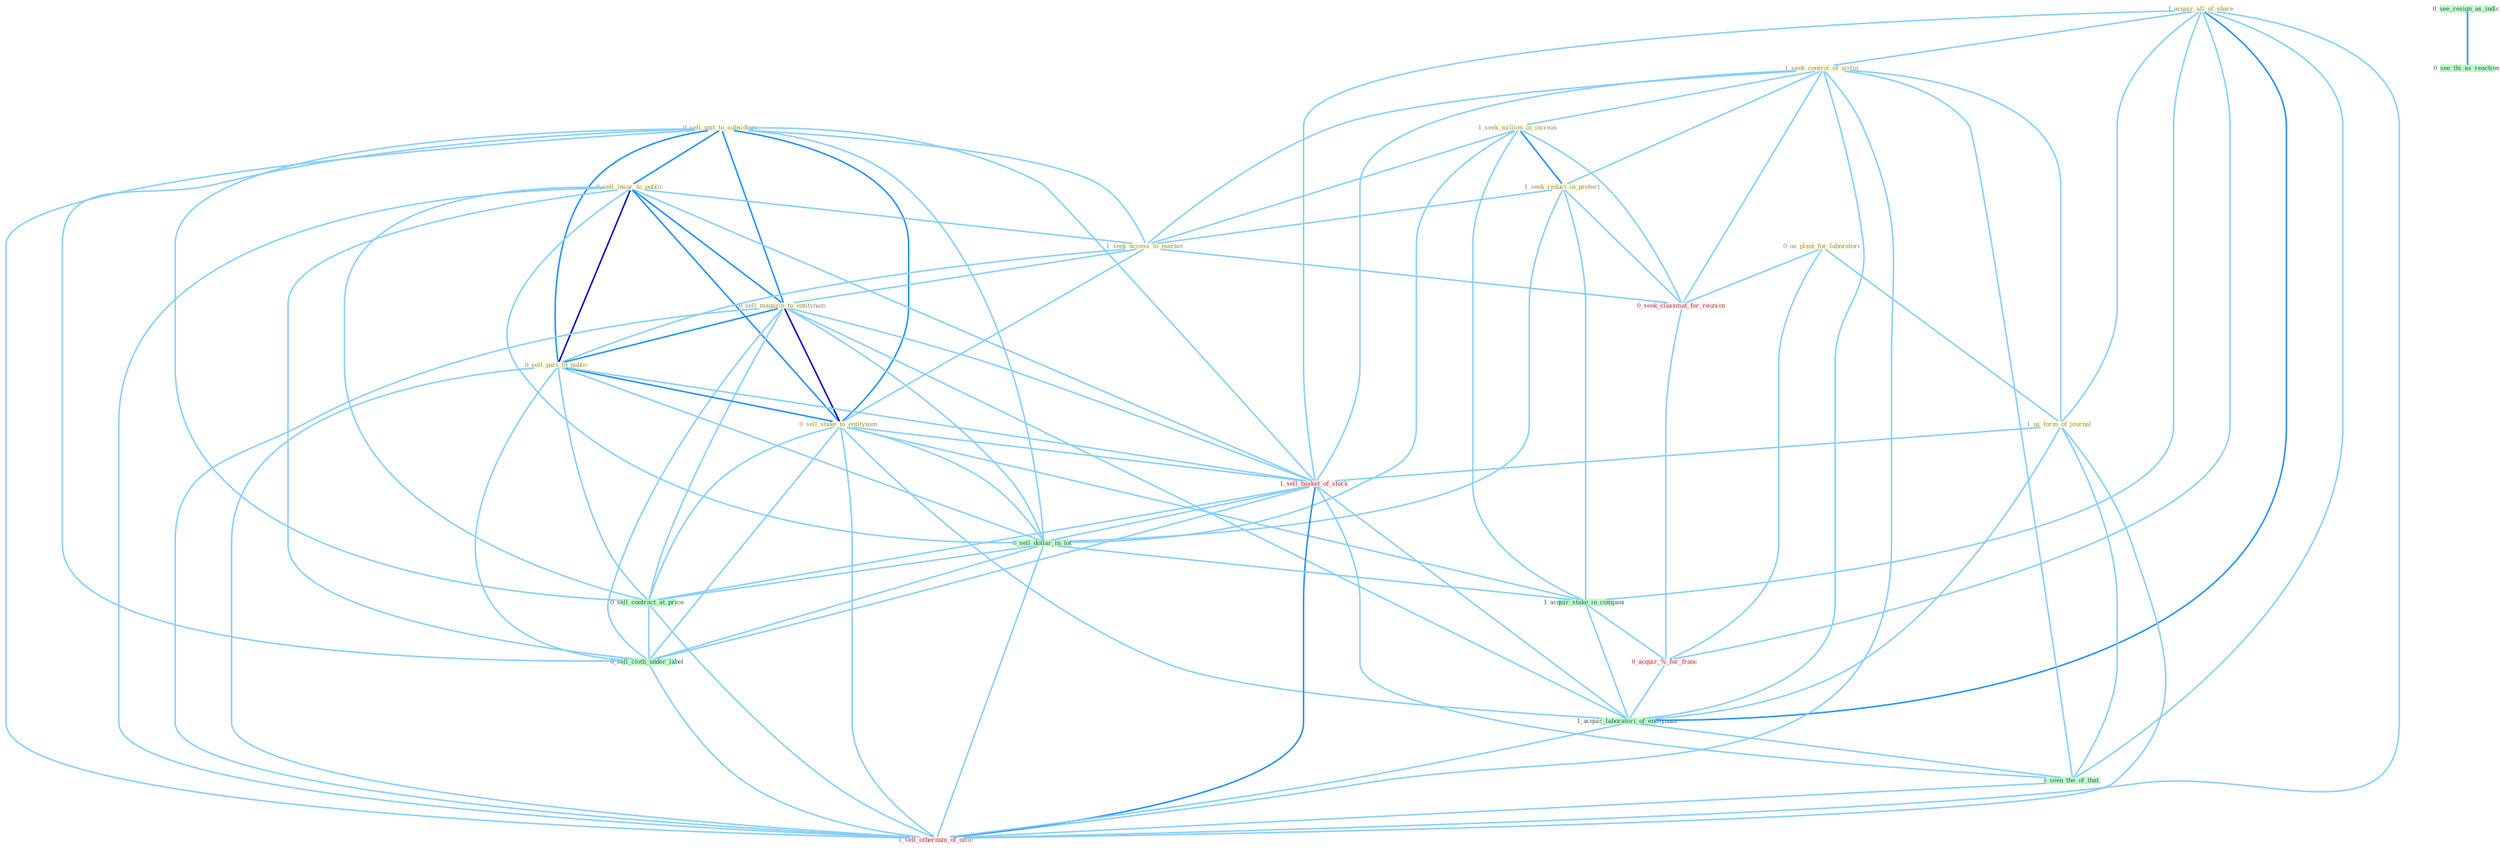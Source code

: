 Graph G{ 
    node
    [shape=polygon,style=filled,width=.5,height=.06,color="#BDFCC9",fixedsize=true,fontsize=4,
    fontcolor="#2f4f4f"];
    {node
    [color="#ffffe0", fontcolor="#8b7d6b"] "0_sell_unit_to_subsidiari " "0_us_plant_for_laboratori " "0_sell_insur_to_public " "1_acquir_all_of_share " "1_seek_control_of_airlin " "1_seek_million_in_increas " "1_seek_reduct_in_protect " "1_seek_access_to_market " "1_us_form_of_journal " "0_sell_magazin_to_entitynam " "0_sell_part_to_public " "0_sell_stake_to_entitynam "}
{node [color="#fff0f5", fontcolor="#b22222"] "0_seek_classmat_for_reunion " "1_sell_basket_of_stock " "0_acquir_%_for_franc " "1_sell_othernum_of_offic "}
edge [color="#B0E2FF"];

	"0_sell_unit_to_subsidiari " -- "0_sell_insur_to_public " [w="2", color="#1e90ff" , len=0.8];
	"0_sell_unit_to_subsidiari " -- "1_seek_access_to_market " [w="1", color="#87cefa" ];
	"0_sell_unit_to_subsidiari " -- "0_sell_magazin_to_entitynam " [w="2", color="#1e90ff" , len=0.8];
	"0_sell_unit_to_subsidiari " -- "0_sell_part_to_public " [w="2", color="#1e90ff" , len=0.8];
	"0_sell_unit_to_subsidiari " -- "0_sell_stake_to_entitynam " [w="2", color="#1e90ff" , len=0.8];
	"0_sell_unit_to_subsidiari " -- "1_sell_basket_of_stock " [w="1", color="#87cefa" ];
	"0_sell_unit_to_subsidiari " -- "0_sell_dollar_in_lot " [w="1", color="#87cefa" ];
	"0_sell_unit_to_subsidiari " -- "0_sell_contract_at_price " [w="1", color="#87cefa" ];
	"0_sell_unit_to_subsidiari " -- "0_sell_cloth_under_label " [w="1", color="#87cefa" ];
	"0_sell_unit_to_subsidiari " -- "1_sell_othernum_of_offic " [w="1", color="#87cefa" ];
	"0_us_plant_for_laboratori " -- "1_us_form_of_journal " [w="1", color="#87cefa" ];
	"0_us_plant_for_laboratori " -- "0_seek_classmat_for_reunion " [w="1", color="#87cefa" ];
	"0_us_plant_for_laboratori " -- "0_acquir_%_for_franc " [w="1", color="#87cefa" ];
	"0_sell_insur_to_public " -- "1_seek_access_to_market " [w="1", color="#87cefa" ];
	"0_sell_insur_to_public " -- "0_sell_magazin_to_entitynam " [w="2", color="#1e90ff" , len=0.8];
	"0_sell_insur_to_public " -- "0_sell_part_to_public " [w="3", color="#0000cd" , len=0.6];
	"0_sell_insur_to_public " -- "0_sell_stake_to_entitynam " [w="2", color="#1e90ff" , len=0.8];
	"0_sell_insur_to_public " -- "1_sell_basket_of_stock " [w="1", color="#87cefa" ];
	"0_sell_insur_to_public " -- "0_sell_dollar_in_lot " [w="1", color="#87cefa" ];
	"0_sell_insur_to_public " -- "0_sell_contract_at_price " [w="1", color="#87cefa" ];
	"0_sell_insur_to_public " -- "0_sell_cloth_under_label " [w="1", color="#87cefa" ];
	"0_sell_insur_to_public " -- "1_sell_othernum_of_offic " [w="1", color="#87cefa" ];
	"1_acquir_all_of_share " -- "1_seek_control_of_airlin " [w="1", color="#87cefa" ];
	"1_acquir_all_of_share " -- "1_us_form_of_journal " [w="1", color="#87cefa" ];
	"1_acquir_all_of_share " -- "1_sell_basket_of_stock " [w="1", color="#87cefa" ];
	"1_acquir_all_of_share " -- "1_acquir_stake_in_compani " [w="1", color="#87cefa" ];
	"1_acquir_all_of_share " -- "0_acquir_%_for_franc " [w="1", color="#87cefa" ];
	"1_acquir_all_of_share " -- "1_acquir_laboratori_of_entitynam " [w="2", color="#1e90ff" , len=0.8];
	"1_acquir_all_of_share " -- "1_seen_the_of_that " [w="1", color="#87cefa" ];
	"1_acquir_all_of_share " -- "1_sell_othernum_of_offic " [w="1", color="#87cefa" ];
	"1_seek_control_of_airlin " -- "1_seek_million_in_increas " [w="1", color="#87cefa" ];
	"1_seek_control_of_airlin " -- "1_seek_reduct_in_protect " [w="1", color="#87cefa" ];
	"1_seek_control_of_airlin " -- "1_seek_access_to_market " [w="1", color="#87cefa" ];
	"1_seek_control_of_airlin " -- "1_us_form_of_journal " [w="1", color="#87cefa" ];
	"1_seek_control_of_airlin " -- "0_seek_classmat_for_reunion " [w="1", color="#87cefa" ];
	"1_seek_control_of_airlin " -- "1_sell_basket_of_stock " [w="1", color="#87cefa" ];
	"1_seek_control_of_airlin " -- "1_acquir_laboratori_of_entitynam " [w="1", color="#87cefa" ];
	"1_seek_control_of_airlin " -- "1_seen_the_of_that " [w="1", color="#87cefa" ];
	"1_seek_control_of_airlin " -- "1_sell_othernum_of_offic " [w="1", color="#87cefa" ];
	"1_seek_million_in_increas " -- "1_seek_reduct_in_protect " [w="2", color="#1e90ff" , len=0.8];
	"1_seek_million_in_increas " -- "1_seek_access_to_market " [w="1", color="#87cefa" ];
	"1_seek_million_in_increas " -- "0_seek_classmat_for_reunion " [w="1", color="#87cefa" ];
	"1_seek_million_in_increas " -- "0_sell_dollar_in_lot " [w="1", color="#87cefa" ];
	"1_seek_million_in_increas " -- "1_acquir_stake_in_compani " [w="1", color="#87cefa" ];
	"1_seek_reduct_in_protect " -- "1_seek_access_to_market " [w="1", color="#87cefa" ];
	"1_seek_reduct_in_protect " -- "0_seek_classmat_for_reunion " [w="1", color="#87cefa" ];
	"1_seek_reduct_in_protect " -- "0_sell_dollar_in_lot " [w="1", color="#87cefa" ];
	"1_seek_reduct_in_protect " -- "1_acquir_stake_in_compani " [w="1", color="#87cefa" ];
	"1_seek_access_to_market " -- "0_sell_magazin_to_entitynam " [w="1", color="#87cefa" ];
	"1_seek_access_to_market " -- "0_sell_part_to_public " [w="1", color="#87cefa" ];
	"1_seek_access_to_market " -- "0_sell_stake_to_entitynam " [w="1", color="#87cefa" ];
	"1_seek_access_to_market " -- "0_seek_classmat_for_reunion " [w="1", color="#87cefa" ];
	"1_us_form_of_journal " -- "1_sell_basket_of_stock " [w="1", color="#87cefa" ];
	"1_us_form_of_journal " -- "1_acquir_laboratori_of_entitynam " [w="1", color="#87cefa" ];
	"1_us_form_of_journal " -- "1_seen_the_of_that " [w="1", color="#87cefa" ];
	"1_us_form_of_journal " -- "1_sell_othernum_of_offic " [w="1", color="#87cefa" ];
	"0_sell_magazin_to_entitynam " -- "0_sell_part_to_public " [w="2", color="#1e90ff" , len=0.8];
	"0_sell_magazin_to_entitynam " -- "0_sell_stake_to_entitynam " [w="3", color="#0000cd" , len=0.6];
	"0_sell_magazin_to_entitynam " -- "1_sell_basket_of_stock " [w="1", color="#87cefa" ];
	"0_sell_magazin_to_entitynam " -- "0_sell_dollar_in_lot " [w="1", color="#87cefa" ];
	"0_sell_magazin_to_entitynam " -- "0_sell_contract_at_price " [w="1", color="#87cefa" ];
	"0_sell_magazin_to_entitynam " -- "1_acquir_laboratori_of_entitynam " [w="1", color="#87cefa" ];
	"0_sell_magazin_to_entitynam " -- "0_sell_cloth_under_label " [w="1", color="#87cefa" ];
	"0_sell_magazin_to_entitynam " -- "1_sell_othernum_of_offic " [w="1", color="#87cefa" ];
	"0_sell_part_to_public " -- "0_sell_stake_to_entitynam " [w="2", color="#1e90ff" , len=0.8];
	"0_sell_part_to_public " -- "1_sell_basket_of_stock " [w="1", color="#87cefa" ];
	"0_sell_part_to_public " -- "0_sell_dollar_in_lot " [w="1", color="#87cefa" ];
	"0_sell_part_to_public " -- "0_sell_contract_at_price " [w="1", color="#87cefa" ];
	"0_sell_part_to_public " -- "0_sell_cloth_under_label " [w="1", color="#87cefa" ];
	"0_sell_part_to_public " -- "1_sell_othernum_of_offic " [w="1", color="#87cefa" ];
	"0_sell_stake_to_entitynam " -- "1_sell_basket_of_stock " [w="1", color="#87cefa" ];
	"0_sell_stake_to_entitynam " -- "0_sell_dollar_in_lot " [w="1", color="#87cefa" ];
	"0_sell_stake_to_entitynam " -- "1_acquir_stake_in_compani " [w="1", color="#87cefa" ];
	"0_sell_stake_to_entitynam " -- "0_sell_contract_at_price " [w="1", color="#87cefa" ];
	"0_sell_stake_to_entitynam " -- "1_acquir_laboratori_of_entitynam " [w="1", color="#87cefa" ];
	"0_sell_stake_to_entitynam " -- "0_sell_cloth_under_label " [w="1", color="#87cefa" ];
	"0_sell_stake_to_entitynam " -- "1_sell_othernum_of_offic " [w="1", color="#87cefa" ];
	"0_seek_classmat_for_reunion " -- "0_acquir_%_for_franc " [w="1", color="#87cefa" ];
	"1_sell_basket_of_stock " -- "0_sell_dollar_in_lot " [w="1", color="#87cefa" ];
	"1_sell_basket_of_stock " -- "0_sell_contract_at_price " [w="1", color="#87cefa" ];
	"1_sell_basket_of_stock " -- "1_acquir_laboratori_of_entitynam " [w="1", color="#87cefa" ];
	"1_sell_basket_of_stock " -- "0_sell_cloth_under_label " [w="1", color="#87cefa" ];
	"1_sell_basket_of_stock " -- "1_seen_the_of_that " [w="1", color="#87cefa" ];
	"1_sell_basket_of_stock " -- "1_sell_othernum_of_offic " [w="2", color="#1e90ff" , len=0.8];
	"0_sell_dollar_in_lot " -- "1_acquir_stake_in_compani " [w="1", color="#87cefa" ];
	"0_sell_dollar_in_lot " -- "0_sell_contract_at_price " [w="1", color="#87cefa" ];
	"0_sell_dollar_in_lot " -- "0_sell_cloth_under_label " [w="1", color="#87cefa" ];
	"0_sell_dollar_in_lot " -- "1_sell_othernum_of_offic " [w="1", color="#87cefa" ];
	"0_see_resign_as_indic " -- "0_see_thi_as_reaction " [w="2", color="#1e90ff" , len=0.8];
	"1_acquir_stake_in_compani " -- "0_acquir_%_for_franc " [w="1", color="#87cefa" ];
	"1_acquir_stake_in_compani " -- "1_acquir_laboratori_of_entitynam " [w="1", color="#87cefa" ];
	"0_acquir_%_for_franc " -- "1_acquir_laboratori_of_entitynam " [w="1", color="#87cefa" ];
	"0_sell_contract_at_price " -- "0_sell_cloth_under_label " [w="1", color="#87cefa" ];
	"0_sell_contract_at_price " -- "1_sell_othernum_of_offic " [w="1", color="#87cefa" ];
	"1_acquir_laboratori_of_entitynam " -- "1_seen_the_of_that " [w="1", color="#87cefa" ];
	"1_acquir_laboratori_of_entitynam " -- "1_sell_othernum_of_offic " [w="1", color="#87cefa" ];
	"0_sell_cloth_under_label " -- "1_sell_othernum_of_offic " [w="1", color="#87cefa" ];
	"1_seen_the_of_that " -- "1_sell_othernum_of_offic " [w="1", color="#87cefa" ];
}